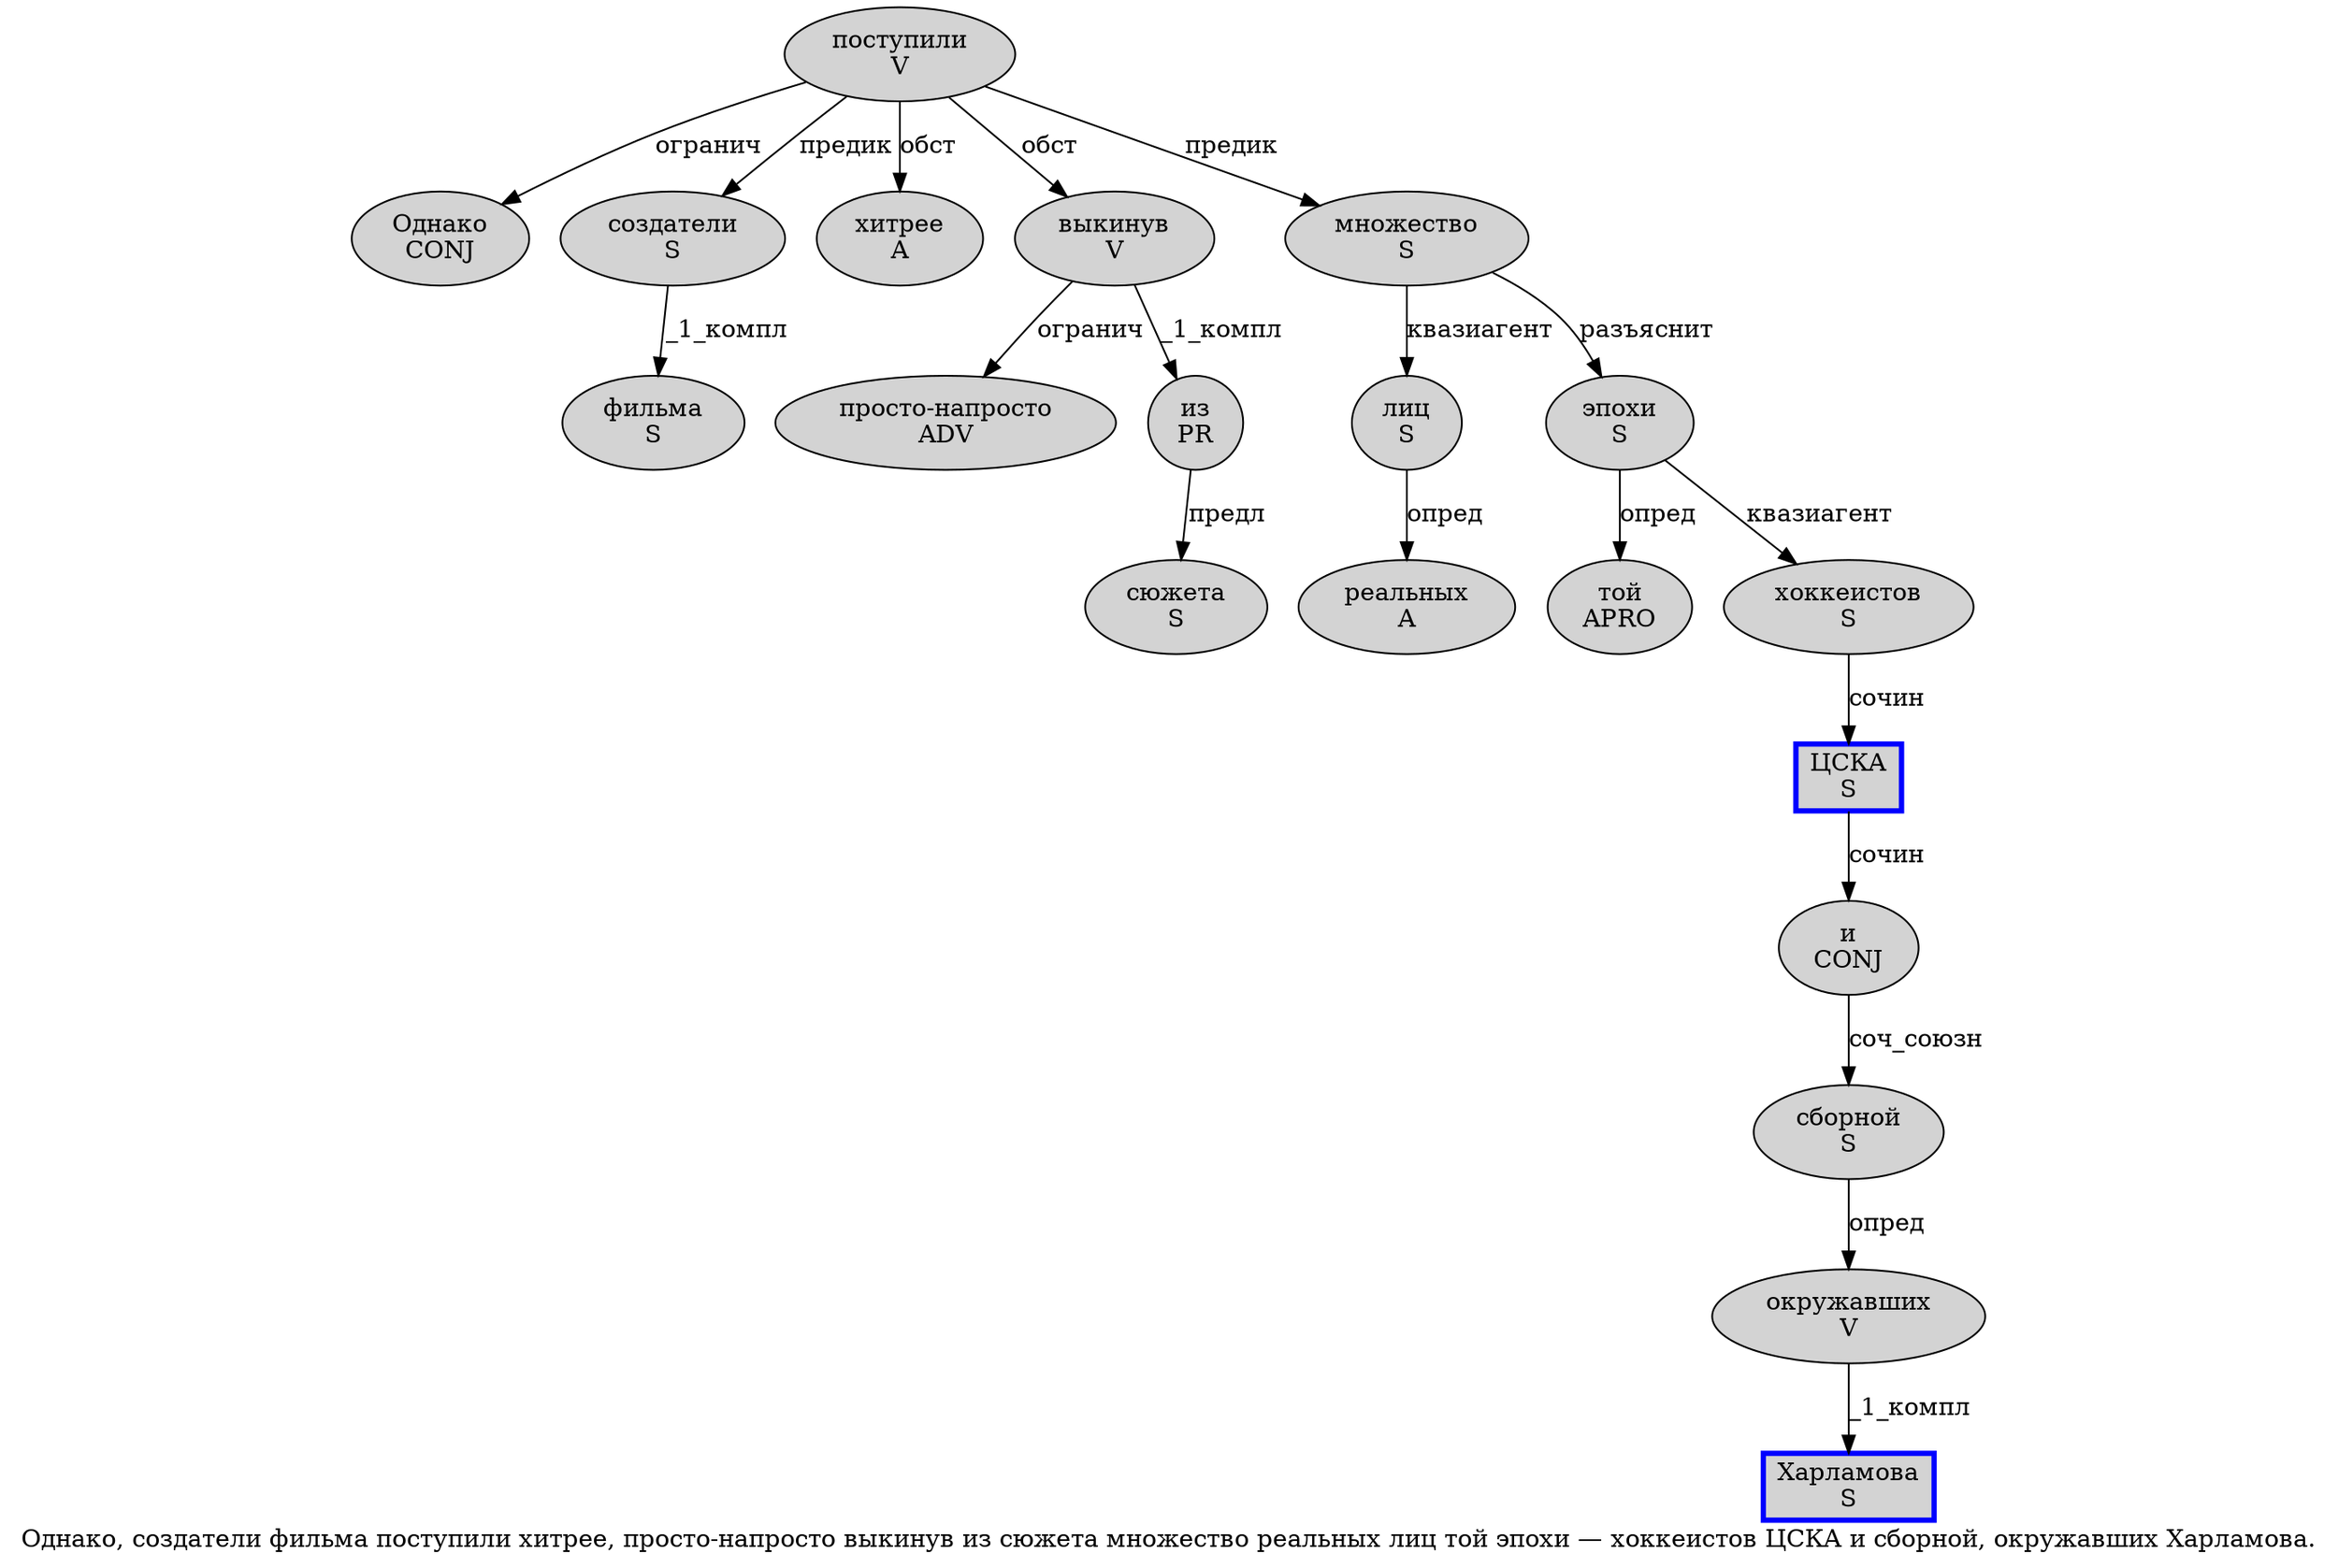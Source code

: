 digraph SENTENCE_3368 {
	graph [label="Однако, создатели фильма поступили хитрее, просто-напросто выкинув из сюжета множество реальных лиц той эпохи — хоккеистов ЦСКА и сборной, окружавших Харламова."]
	node [style=filled]
		0 [label="Однако
CONJ" color="" fillcolor=lightgray penwidth=1 shape=ellipse]
		2 [label="создатели
S" color="" fillcolor=lightgray penwidth=1 shape=ellipse]
		3 [label="фильма
S" color="" fillcolor=lightgray penwidth=1 shape=ellipse]
		4 [label="поступили
V" color="" fillcolor=lightgray penwidth=1 shape=ellipse]
		5 [label="хитрее
A" color="" fillcolor=lightgray penwidth=1 shape=ellipse]
		7 [label="просто-напросто
ADV" color="" fillcolor=lightgray penwidth=1 shape=ellipse]
		8 [label="выкинув
V" color="" fillcolor=lightgray penwidth=1 shape=ellipse]
		9 [label="из
PR" color="" fillcolor=lightgray penwidth=1 shape=ellipse]
		10 [label="сюжета
S" color="" fillcolor=lightgray penwidth=1 shape=ellipse]
		11 [label="множество
S" color="" fillcolor=lightgray penwidth=1 shape=ellipse]
		12 [label="реальных
A" color="" fillcolor=lightgray penwidth=1 shape=ellipse]
		13 [label="лиц
S" color="" fillcolor=lightgray penwidth=1 shape=ellipse]
		14 [label="той
APRO" color="" fillcolor=lightgray penwidth=1 shape=ellipse]
		15 [label="эпохи
S" color="" fillcolor=lightgray penwidth=1 shape=ellipse]
		17 [label="хоккеистов
S" color="" fillcolor=lightgray penwidth=1 shape=ellipse]
		18 [label="ЦСКА
S" color=blue fillcolor=lightgray penwidth=3 shape=box]
		19 [label="и
CONJ" color="" fillcolor=lightgray penwidth=1 shape=ellipse]
		20 [label="сборной
S" color="" fillcolor=lightgray penwidth=1 shape=ellipse]
		22 [label="окружавших
V" color="" fillcolor=lightgray penwidth=1 shape=ellipse]
		23 [label="Харламова
S" color=blue fillcolor=lightgray penwidth=3 shape=box]
			2 -> 3 [label="_1_компл"]
			17 -> 18 [label="сочин"]
			15 -> 14 [label="опред"]
			15 -> 17 [label="квазиагент"]
			20 -> 22 [label="опред"]
			13 -> 12 [label="опред"]
			19 -> 20 [label="соч_союзн"]
			8 -> 7 [label="огранич"]
			8 -> 9 [label="_1_компл"]
			11 -> 13 [label="квазиагент"]
			11 -> 15 [label="разъяснит"]
			18 -> 19 [label="сочин"]
			4 -> 0 [label="огранич"]
			4 -> 2 [label="предик"]
			4 -> 5 [label="обст"]
			4 -> 8 [label="обст"]
			4 -> 11 [label="предик"]
			9 -> 10 [label="предл"]
			22 -> 23 [label="_1_компл"]
}
